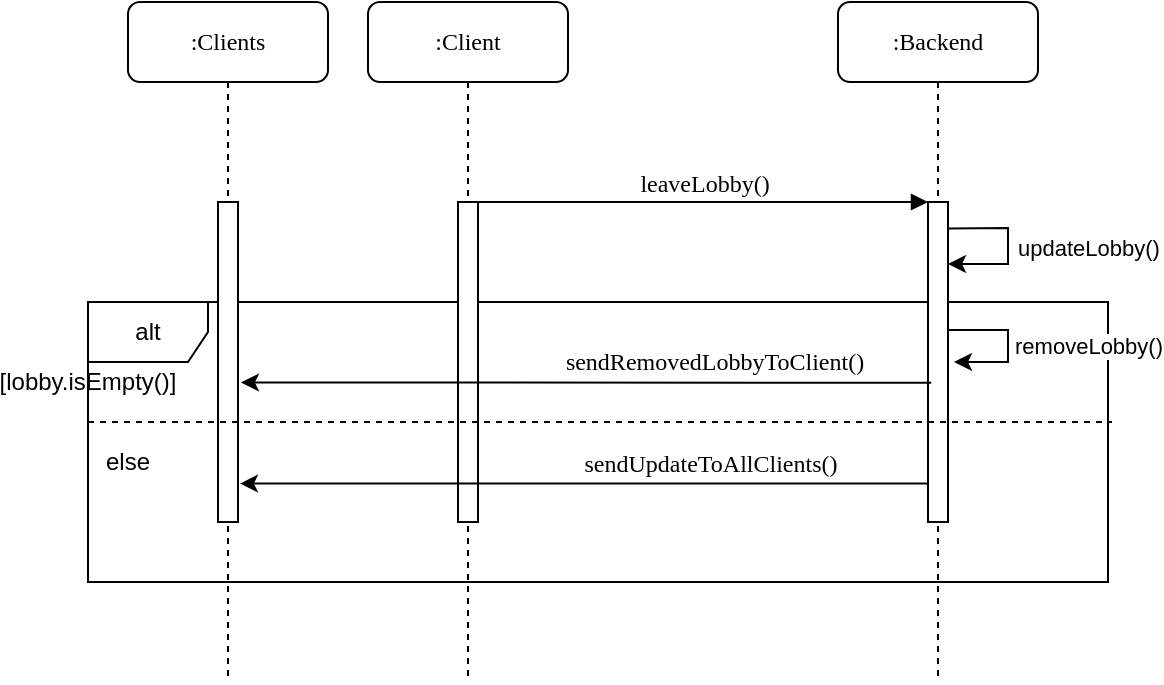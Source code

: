 <mxfile version="10.6.7" type="device"><diagram name="Page-1" id="13e1069c-82ec-6db2-03f1-153e76fe0fe0"><mxGraphModel dx="1010" dy="538" grid="1" gridSize="10" guides="1" tooltips="1" connect="1" arrows="1" fold="1" page="1" pageScale="1" pageWidth="1100" pageHeight="850" background="#ffffff" math="0" shadow="0"><root><mxCell id="0"/><mxCell id="1" parent="0"/><mxCell id="NjZfhs-Uoqbo9FfIIW1c-23" value="alt" style="shape=umlFrame;whiteSpace=wrap;html=1;" parent="1" vertex="1"><mxGeometry x="230" y="240" width="510" height="140" as="geometry"/></mxCell><mxCell id="NjZfhs-Uoqbo9FfIIW1c-11" value=":Backend" style="shape=umlLifeline;perimeter=lifelinePerimeter;whiteSpace=wrap;html=1;container=1;collapsible=0;recursiveResize=0;outlineConnect=0;rounded=1;shadow=0;comic=0;labelBackgroundColor=none;strokeColor=#000000;strokeWidth=1;fillColor=#FFFFFF;fontFamily=Verdana;fontSize=12;fontColor=#000000;align=center;" parent="1" vertex="1"><mxGeometry x="605" y="90" width="100" height="340" as="geometry"/></mxCell><mxCell id="NjZfhs-Uoqbo9FfIIW1c-12" value="" style="html=1;points=[];perimeter=orthogonalPerimeter;rounded=0;shadow=0;comic=0;labelBackgroundColor=none;strokeColor=#000000;strokeWidth=1;fillColor=#FFFFFF;fontFamily=Verdana;fontSize=12;fontColor=#000000;align=center;" parent="NjZfhs-Uoqbo9FfIIW1c-11" vertex="1"><mxGeometry x="45" y="100" width="10" height="160" as="geometry"/></mxCell><mxCell id="NjZfhs-Uoqbo9FfIIW1c-13" value="updateLobby()" style="endArrow=classic;html=1;rounded=0;exitX=1.024;exitY=0.083;exitDx=0;exitDy=0;exitPerimeter=0;fontFamily=Helvetica;fontSize=11;" parent="NjZfhs-Uoqbo9FfIIW1c-11" source="NjZfhs-Uoqbo9FfIIW1c-12" edge="1"><mxGeometry x="-0.158" y="-41" width="50" height="50" relative="1" as="geometry"><mxPoint x="65" y="113" as="sourcePoint"/><mxPoint x="55" y="131" as="targetPoint"/><Array as="points"><mxPoint x="85" y="113"/><mxPoint x="85" y="131"/></Array><mxPoint x="81" y="7" as="offset"/></mxGeometry></mxCell><mxCell id="NjZfhs-Uoqbo9FfIIW1c-32" value="removeLobby()" style="endArrow=classic;html=1;exitX=1.04;exitY=0.4;exitDx=0;exitDy=0;exitPerimeter=0;rounded=0;" parent="NjZfhs-Uoqbo9FfIIW1c-11" source="NjZfhs-Uoqbo9FfIIW1c-12" edge="1"><mxGeometry x="-0.158" y="-41" width="50" height="50" relative="1" as="geometry"><mxPoint x="64.667" y="123.167" as="sourcePoint"/><mxPoint x="58" y="180" as="targetPoint"/><Array as="points"><mxPoint x="85" y="164"/><mxPoint x="85" y="180"/></Array><mxPoint x="81" y="7" as="offset"/></mxGeometry></mxCell><mxCell id="NjZfhs-Uoqbo9FfIIW1c-14" value=":Client" style="shape=umlLifeline;perimeter=lifelinePerimeter;whiteSpace=wrap;html=1;container=1;collapsible=0;recursiveResize=0;outlineConnect=0;rounded=1;shadow=0;comic=0;labelBackgroundColor=none;strokeColor=#000000;strokeWidth=1;fillColor=#FFFFFF;fontFamily=Verdana;fontSize=12;fontColor=#000000;align=center;" parent="1" vertex="1"><mxGeometry x="370" y="90" width="100" height="340" as="geometry"/></mxCell><mxCell id="NjZfhs-Uoqbo9FfIIW1c-15" value="" style="html=1;points=[];perimeter=orthogonalPerimeter;rounded=0;shadow=0;comic=0;labelBackgroundColor=none;strokeColor=#000000;strokeWidth=1;fillColor=#FFFFFF;fontFamily=Verdana;fontSize=12;fontColor=#000000;align=center;" parent="NjZfhs-Uoqbo9FfIIW1c-14" vertex="1"><mxGeometry x="45" y="100" width="10" height="160" as="geometry"/></mxCell><mxCell id="NjZfhs-Uoqbo9FfIIW1c-16" value="leaveLobby()" style="html=1;verticalAlign=bottom;endArrow=block;entryX=0;entryY=0;labelBackgroundColor=none;fontFamily=Verdana;fontSize=12;edgeStyle=elbowEdgeStyle;elbow=vertical;" parent="1" source="NjZfhs-Uoqbo9FfIIW1c-15" target="NjZfhs-Uoqbo9FfIIW1c-12" edge="1"><mxGeometry relative="1" as="geometry"><mxPoint x="530" y="200" as="sourcePoint"/></mxGeometry></mxCell><mxCell id="NjZfhs-Uoqbo9FfIIW1c-17" value=":Clients" style="shape=umlLifeline;perimeter=lifelinePerimeter;whiteSpace=wrap;html=1;container=1;collapsible=0;recursiveResize=0;outlineConnect=0;rounded=1;shadow=0;comic=0;labelBackgroundColor=none;strokeColor=#000000;strokeWidth=1;fillColor=#FFFFFF;fontFamily=Verdana;fontSize=12;fontColor=#000000;align=center;" parent="1" vertex="1"><mxGeometry x="250" y="90" width="100" height="340" as="geometry"/></mxCell><mxCell id="NjZfhs-Uoqbo9FfIIW1c-18" value="" style="html=1;points=[];perimeter=orthogonalPerimeter;rounded=0;shadow=0;comic=0;labelBackgroundColor=none;strokeColor=#000000;strokeWidth=1;fillColor=#FFFFFF;fontFamily=Verdana;fontSize=12;fontColor=#000000;align=center;" parent="NjZfhs-Uoqbo9FfIIW1c-17" vertex="1"><mxGeometry x="45" y="100" width="10" height="160" as="geometry"/></mxCell><mxCell id="NjZfhs-Uoqbo9FfIIW1c-25" value="" style="endArrow=none;dashed=1;endFill=0;endSize=12;html=1;exitX=0;exitY=0.429;exitDx=0;exitDy=0;exitPerimeter=0;" parent="1" source="NjZfhs-Uoqbo9FfIIW1c-23" edge="1"><mxGeometry width="160" relative="1" as="geometry"><mxPoint x="229" y="309" as="sourcePoint"/><mxPoint x="742" y="300" as="targetPoint"/></mxGeometry></mxCell><mxCell id="NjZfhs-Uoqbo9FfIIW1c-27" value="[lobby.isEmpty()]" style="text;html=1;strokeColor=none;fillColor=none;align=center;verticalAlign=middle;whiteSpace=wrap;rounded=0;" parent="1" vertex="1"><mxGeometry x="210" y="270" width="40" height="20" as="geometry"/></mxCell><mxCell id="NjZfhs-Uoqbo9FfIIW1c-33" value="" style="endArrow=classic;html=1;exitX=0.16;exitY=0.565;exitDx=0;exitDy=0;exitPerimeter=0;entryX=1.147;entryY=0.564;entryDx=0;entryDy=0;entryPerimeter=0;" parent="1" source="NjZfhs-Uoqbo9FfIIW1c-12" target="NjZfhs-Uoqbo9FfIIW1c-18" edge="1"><mxGeometry width="50" height="50" relative="1" as="geometry"><mxPoint x="200" y="660" as="sourcePoint"/><mxPoint x="304" y="282" as="targetPoint"/></mxGeometry></mxCell><mxCell id="NjZfhs-Uoqbo9FfIIW1c-34" value="sendRemovedLobbyToClient()" style="text;html=1;resizable=0;points=[];align=center;verticalAlign=middle;labelBackgroundColor=#ffffff;fontFamily=Verdana;" parent="NjZfhs-Uoqbo9FfIIW1c-33" vertex="1" connectable="0"><mxGeometry x="-0.541" y="2" relative="1" as="geometry"><mxPoint x="-30" y="-12.5" as="offset"/></mxGeometry></mxCell><mxCell id="NjZfhs-Uoqbo9FfIIW1c-35" value="" style="endArrow=classic;html=1;entryX=1.1;entryY=0.88;entryDx=0;entryDy=0;entryPerimeter=0;" parent="1" source="NjZfhs-Uoqbo9FfIIW1c-12" target="NjZfhs-Uoqbo9FfIIW1c-18" edge="1"><mxGeometry width="50" height="50" relative="1" as="geometry"><mxPoint x="638.833" y="226.5" as="sourcePoint"/><mxPoint x="297" y="226" as="targetPoint"/></mxGeometry></mxCell><mxCell id="NjZfhs-Uoqbo9FfIIW1c-36" value="&lt;font face=&quot;Verdana&quot;&gt;sendUpdateToAllClients()&lt;/font&gt;" style="text;html=1;resizable=0;points=[];align=center;verticalAlign=middle;labelBackgroundColor=#ffffff;" parent="NjZfhs-Uoqbo9FfIIW1c-35" vertex="1" connectable="0"><mxGeometry x="-0.314" relative="1" as="geometry"><mxPoint x="9" y="-10.5" as="offset"/></mxGeometry></mxCell><mxCell id="NjZfhs-Uoqbo9FfIIW1c-39" value="else&lt;br&gt;" style="text;html=1;strokeColor=none;fillColor=none;align=center;verticalAlign=middle;whiteSpace=wrap;rounded=0;" parent="1" vertex="1"><mxGeometry x="230" y="310" width="40" height="20" as="geometry"/></mxCell></root></mxGraphModel></diagram></mxfile>